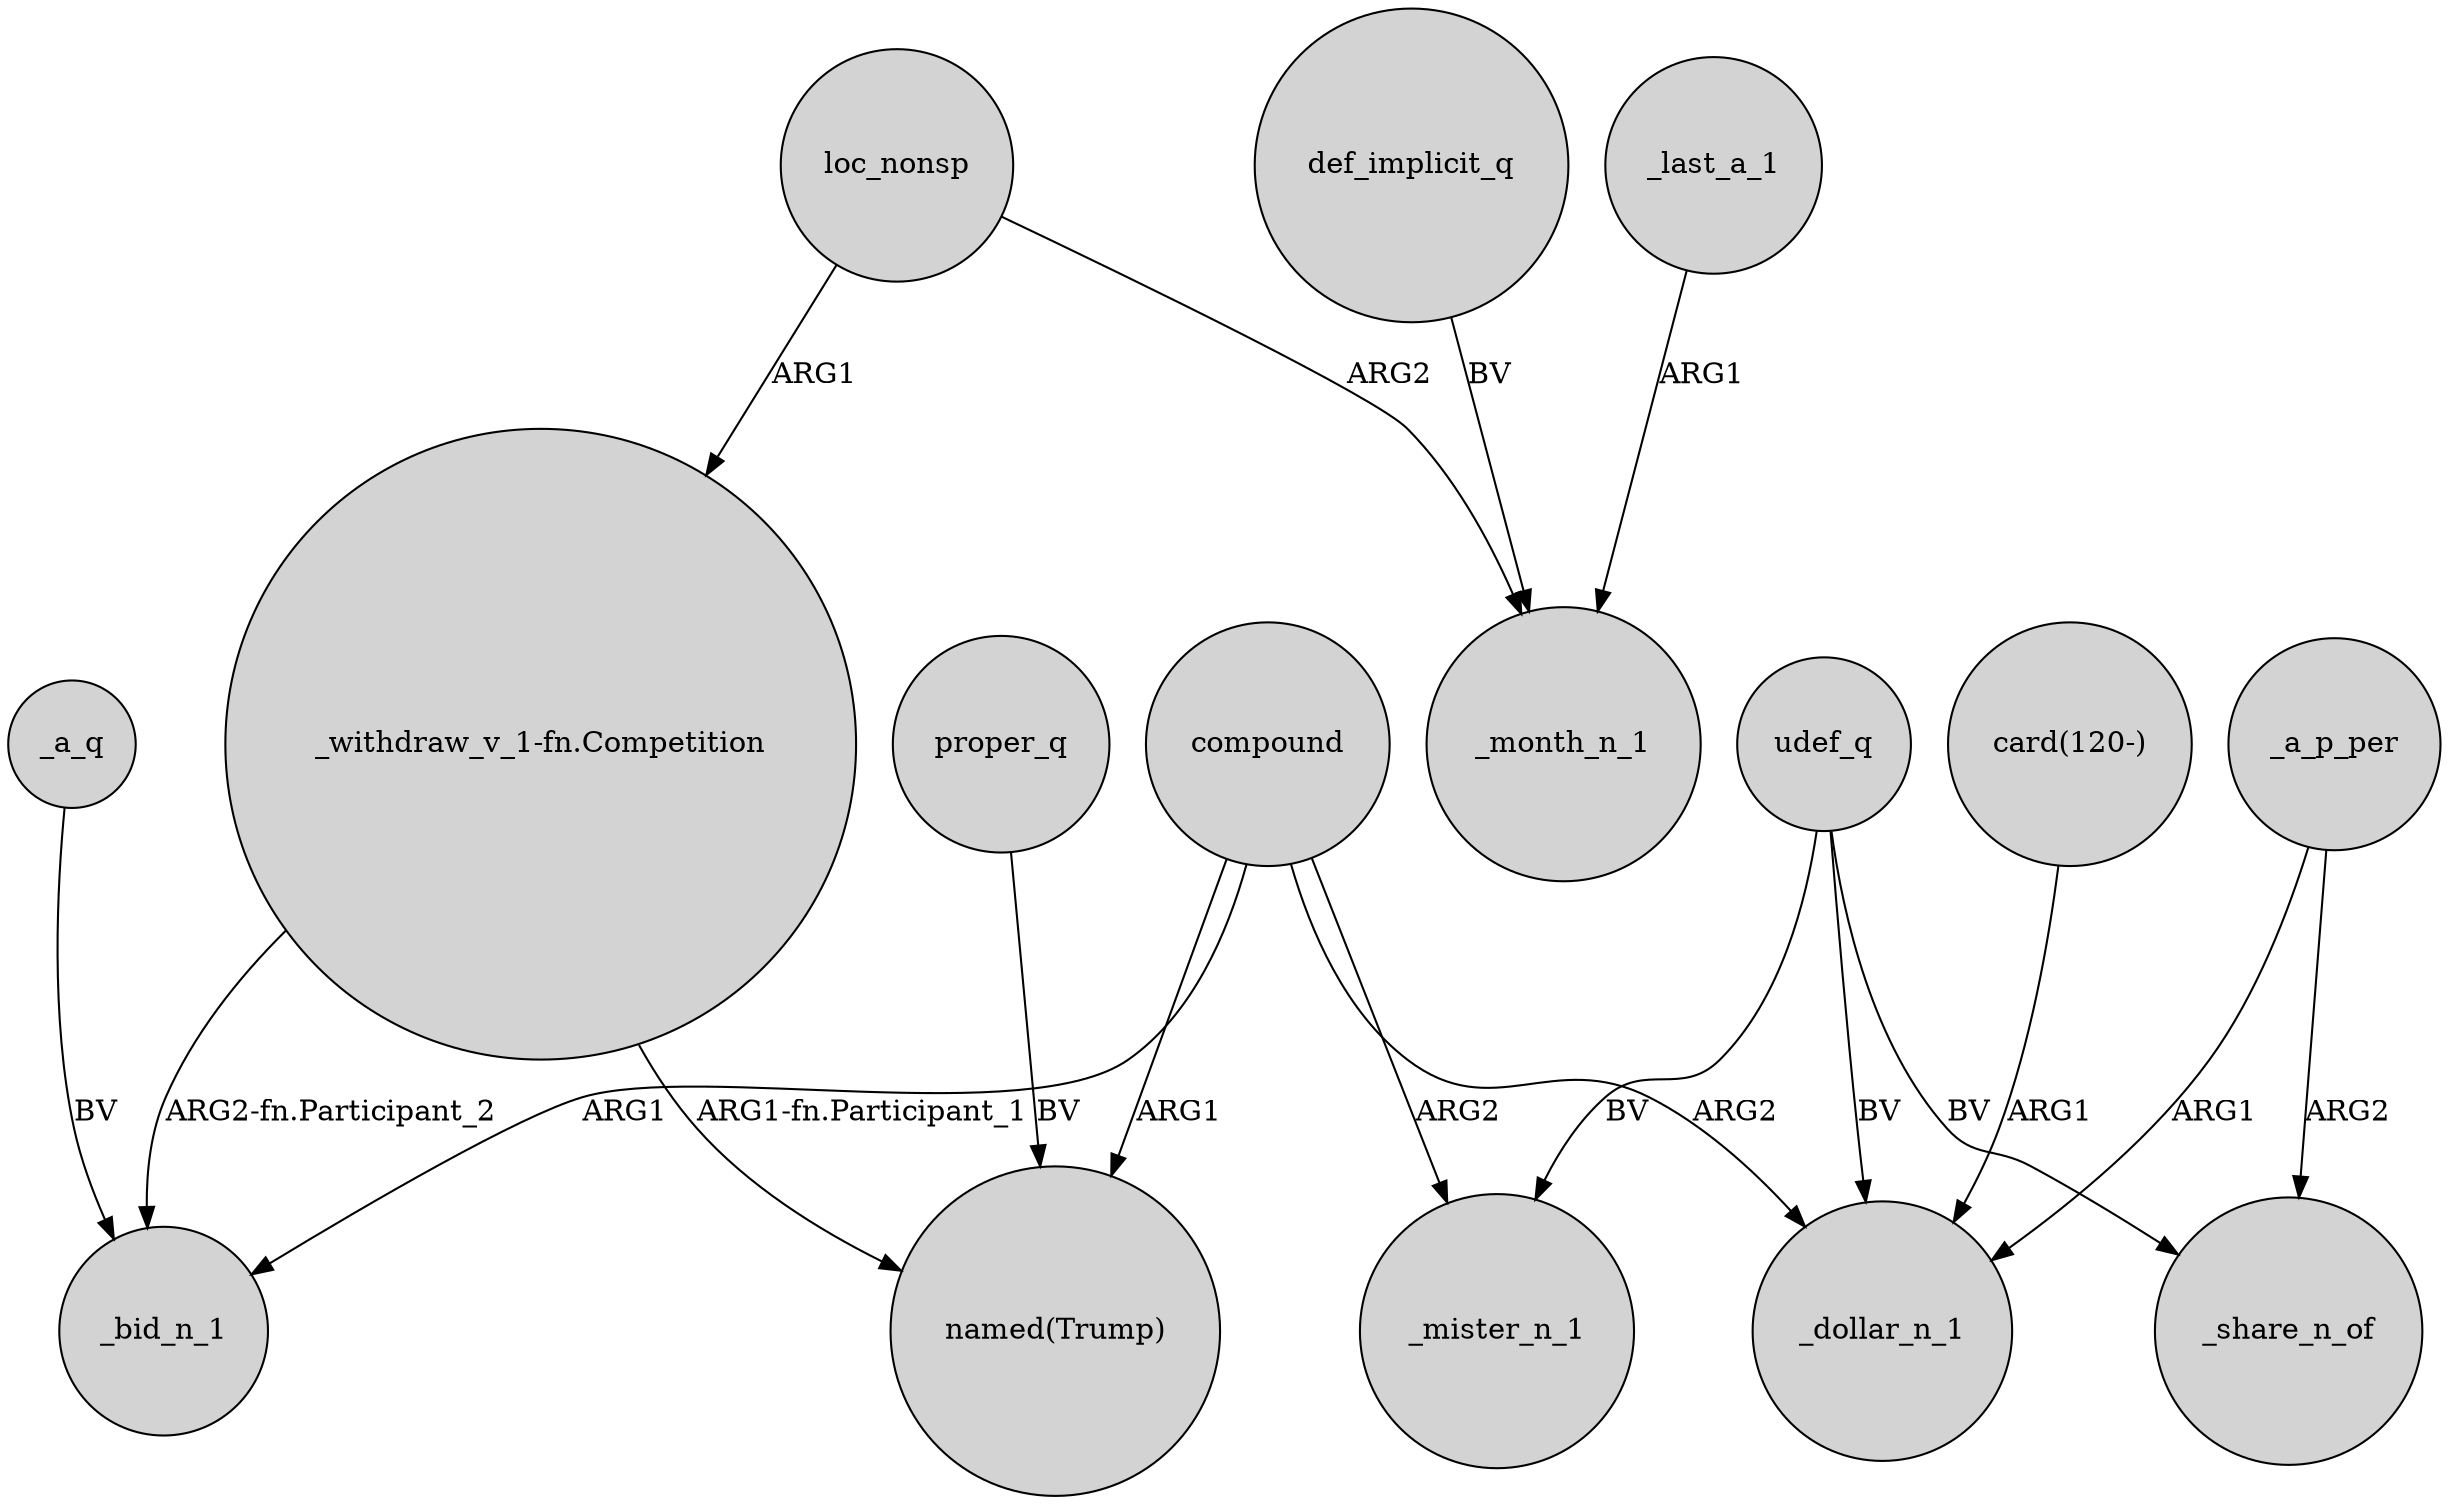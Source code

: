 digraph {
	node [shape=circle style=filled]
	_a_q -> _bid_n_1 [label=BV]
	_a_p_per -> _share_n_of [label=ARG2]
	proper_q -> "named(Trump)" [label=BV]
	def_implicit_q -> _month_n_1 [label=BV]
	compound -> _dollar_n_1 [label=ARG2]
	udef_q -> _share_n_of [label=BV]
	compound -> _mister_n_1 [label=ARG2]
	udef_q -> _mister_n_1 [label=BV]
	"_withdraw_v_1-fn.Competition" -> "named(Trump)" [label="ARG1-fn.Participant_1"]
	_last_a_1 -> _month_n_1 [label=ARG1]
	udef_q -> _dollar_n_1 [label=BV]
	compound -> "named(Trump)" [label=ARG1]
	"card(120-)" -> _dollar_n_1 [label=ARG1]
	loc_nonsp -> _month_n_1 [label=ARG2]
	"_withdraw_v_1-fn.Competition" -> _bid_n_1 [label="ARG2-fn.Participant_2"]
	_a_p_per -> _dollar_n_1 [label=ARG1]
	compound -> _bid_n_1 [label=ARG1]
	loc_nonsp -> "_withdraw_v_1-fn.Competition" [label=ARG1]
}
